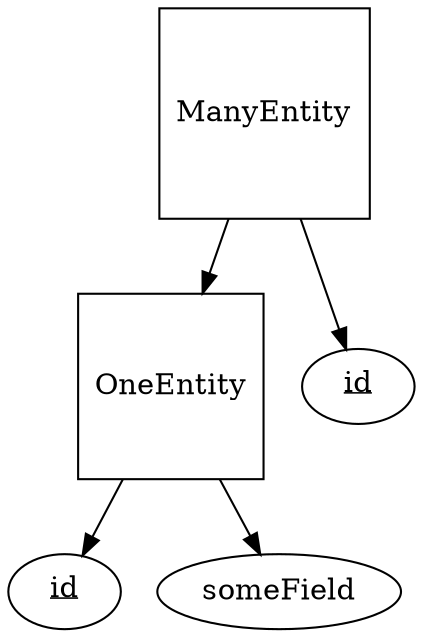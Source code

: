 digraph G {
  OneEntity[shape="square"]
  ManyEntity[shape="square"]

  id1[label=< <u>id</u> >]
  id2[label=< <u>id</u> >]

  OneEntity -> id1
  OneEntity -> someField

  ManyEntity -> id2
  ManyEntity -> OneEntity
}
